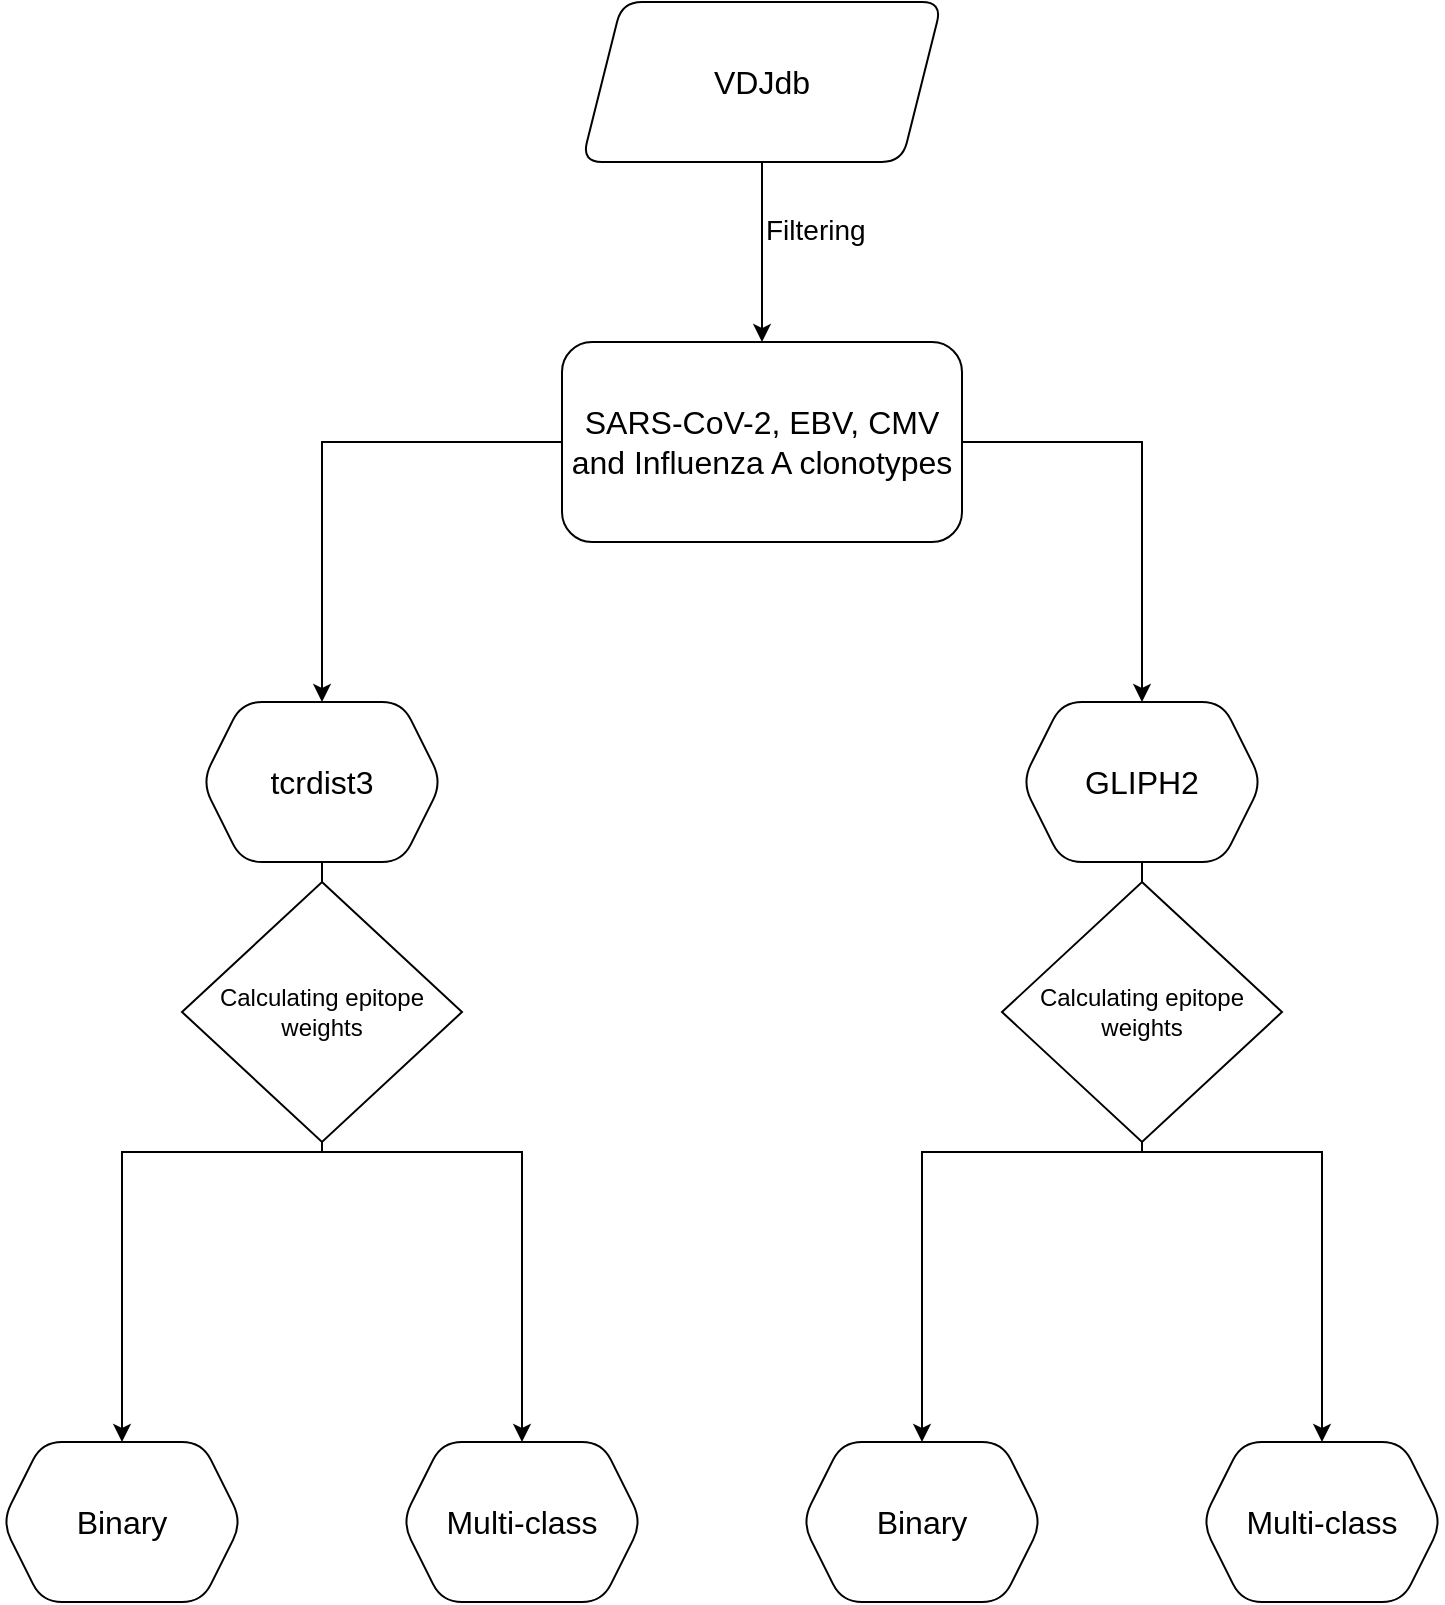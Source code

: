 <mxfile version="14.7.3" type="github"><diagram id="Ig-aheH_lNG-eO0Jv7T7" name="Page-1"><mxGraphModel dx="1068" dy="797" grid="1" gridSize="10" guides="1" tooltips="1" connect="1" arrows="1" fold="1" page="1" pageScale="1" pageWidth="850" pageHeight="1100" math="0" shadow="0"><root><mxCell id="0"/><mxCell id="1" parent="0"/><mxCell id="lmwUxVOf7iPaR_fQxD0F-6" value="Filtering" style="edgeStyle=orthogonalEdgeStyle;rounded=0;orthogonalLoop=1;jettySize=auto;html=1;labelPosition=right;verticalLabelPosition=top;align=left;verticalAlign=bottom;fontSize=14;" parent="1" source="lmwUxVOf7iPaR_fQxD0F-1" target="lmwUxVOf7iPaR_fQxD0F-5" edge="1"><mxGeometry relative="1" as="geometry"/></mxCell><mxCell id="lmwUxVOf7iPaR_fQxD0F-1" value="&lt;p style=&quot;font-size: 16px;&quot;&gt;VDJdb&lt;/p&gt;" style="shape=parallelogram;perimeter=parallelogramPerimeter;whiteSpace=wrap;html=1;fixedSize=1;rounded=1;fontSize=16;" parent="1" vertex="1"><mxGeometry x="330" y="120" width="180" height="80" as="geometry"/></mxCell><mxCell id="lmwUxVOf7iPaR_fQxD0F-9" value="" style="edgeStyle=orthogonalEdgeStyle;rounded=0;orthogonalLoop=1;jettySize=auto;html=1;fontSize=16;" parent="1" source="lmwUxVOf7iPaR_fQxD0F-5" target="lmwUxVOf7iPaR_fQxD0F-8" edge="1"><mxGeometry relative="1" as="geometry"/></mxCell><mxCell id="lmwUxVOf7iPaR_fQxD0F-13" style="edgeStyle=orthogonalEdgeStyle;rounded=0;orthogonalLoop=1;jettySize=auto;html=1;fontSize=16;" parent="1" source="lmwUxVOf7iPaR_fQxD0F-5" target="lmwUxVOf7iPaR_fQxD0F-12" edge="1"><mxGeometry relative="1" as="geometry"/></mxCell><mxCell id="lmwUxVOf7iPaR_fQxD0F-5" value="&lt;font style=&quot;font-size: 16px;&quot;&gt;SARS-CoV-2, EBV, CMV and Influenza A clonotypes&lt;/font&gt;" style="whiteSpace=wrap;html=1;rounded=1;fontSize=16;" parent="1" vertex="1"><mxGeometry x="320" y="290" width="200" height="100" as="geometry"/></mxCell><mxCell id="lmwUxVOf7iPaR_fQxD0F-15" value="" style="edgeStyle=orthogonalEdgeStyle;rounded=0;orthogonalLoop=1;jettySize=auto;html=1;fontSize=16;" parent="1" source="lmwUxVOf7iPaR_fQxD0F-8" target="lmwUxVOf7iPaR_fQxD0F-14" edge="1"><mxGeometry relative="1" as="geometry"/></mxCell><mxCell id="lmwUxVOf7iPaR_fQxD0F-17" style="edgeStyle=orthogonalEdgeStyle;rounded=0;orthogonalLoop=1;jettySize=auto;html=1;exitX=0.5;exitY=1;exitDx=0;exitDy=0;fontSize=16;" parent="1" source="lmwUxVOf7iPaR_fQxD0F-8" target="lmwUxVOf7iPaR_fQxD0F-16" edge="1"><mxGeometry relative="1" as="geometry"/></mxCell><mxCell id="lmwUxVOf7iPaR_fQxD0F-8" value="tcrdist3" style="shape=hexagon;perimeter=hexagonPerimeter2;whiteSpace=wrap;html=1;fixedSize=1;rounded=1;fontSize=16;" parent="1" vertex="1"><mxGeometry x="140" y="470" width="120" height="80" as="geometry"/></mxCell><mxCell id="lmwUxVOf7iPaR_fQxD0F-20" style="edgeStyle=orthogonalEdgeStyle;rounded=0;orthogonalLoop=1;jettySize=auto;html=1;exitX=0.5;exitY=1;exitDx=0;exitDy=0;entryX=0.5;entryY=0;entryDx=0;entryDy=0;fontSize=16;" parent="1" source="lmwUxVOf7iPaR_fQxD0F-12" target="lmwUxVOf7iPaR_fQxD0F-18" edge="1"><mxGeometry relative="1" as="geometry"/></mxCell><mxCell id="lmwUxVOf7iPaR_fQxD0F-21" style="edgeStyle=orthogonalEdgeStyle;rounded=0;orthogonalLoop=1;jettySize=auto;html=1;exitX=0.5;exitY=1;exitDx=0;exitDy=0;entryX=0.5;entryY=0;entryDx=0;entryDy=0;fontSize=16;" parent="1" source="lmwUxVOf7iPaR_fQxD0F-12" target="lmwUxVOf7iPaR_fQxD0F-19" edge="1"><mxGeometry relative="1" as="geometry"/></mxCell><mxCell id="lmwUxVOf7iPaR_fQxD0F-12" value="GLIPH2" style="shape=hexagon;perimeter=hexagonPerimeter2;whiteSpace=wrap;html=1;fixedSize=1;rounded=1;fontSize=16;" parent="1" vertex="1"><mxGeometry x="550" y="470" width="120" height="80" as="geometry"/></mxCell><mxCell id="lmwUxVOf7iPaR_fQxD0F-14" value="Binary" style="shape=hexagon;perimeter=hexagonPerimeter2;whiteSpace=wrap;html=1;fixedSize=1;rounded=1;fontSize=16;" parent="1" vertex="1"><mxGeometry x="40" y="840" width="120" height="80" as="geometry"/></mxCell><mxCell id="lmwUxVOf7iPaR_fQxD0F-16" value="Multi-class" style="shape=hexagon;perimeter=hexagonPerimeter2;whiteSpace=wrap;html=1;fixedSize=1;rounded=1;fontSize=16;" parent="1" vertex="1"><mxGeometry x="240" y="840" width="120" height="80" as="geometry"/></mxCell><mxCell id="lmwUxVOf7iPaR_fQxD0F-18" value="Multi-class" style="shape=hexagon;perimeter=hexagonPerimeter2;whiteSpace=wrap;html=1;fixedSize=1;rounded=1;fontSize=16;" parent="1" vertex="1"><mxGeometry x="640" y="840" width="120" height="80" as="geometry"/></mxCell><mxCell id="lmwUxVOf7iPaR_fQxD0F-19" value="Binary" style="shape=hexagon;perimeter=hexagonPerimeter2;whiteSpace=wrap;html=1;fixedSize=1;rounded=1;fontSize=16;" parent="1" vertex="1"><mxGeometry x="440" y="840" width="120" height="80" as="geometry"/></mxCell><mxCell id="s0S_bkwdJAQ1-5Yub8Wz-2" value="Calculating epitope weights" style="rhombus;whiteSpace=wrap;html=1;" vertex="1" parent="1"><mxGeometry x="130" y="560" width="140" height="130" as="geometry"/></mxCell><mxCell id="s0S_bkwdJAQ1-5Yub8Wz-3" value="Calculating epitope weights" style="rhombus;whiteSpace=wrap;html=1;" vertex="1" parent="1"><mxGeometry x="540" y="560" width="140" height="130" as="geometry"/></mxCell></root></mxGraphModel></diagram></mxfile>